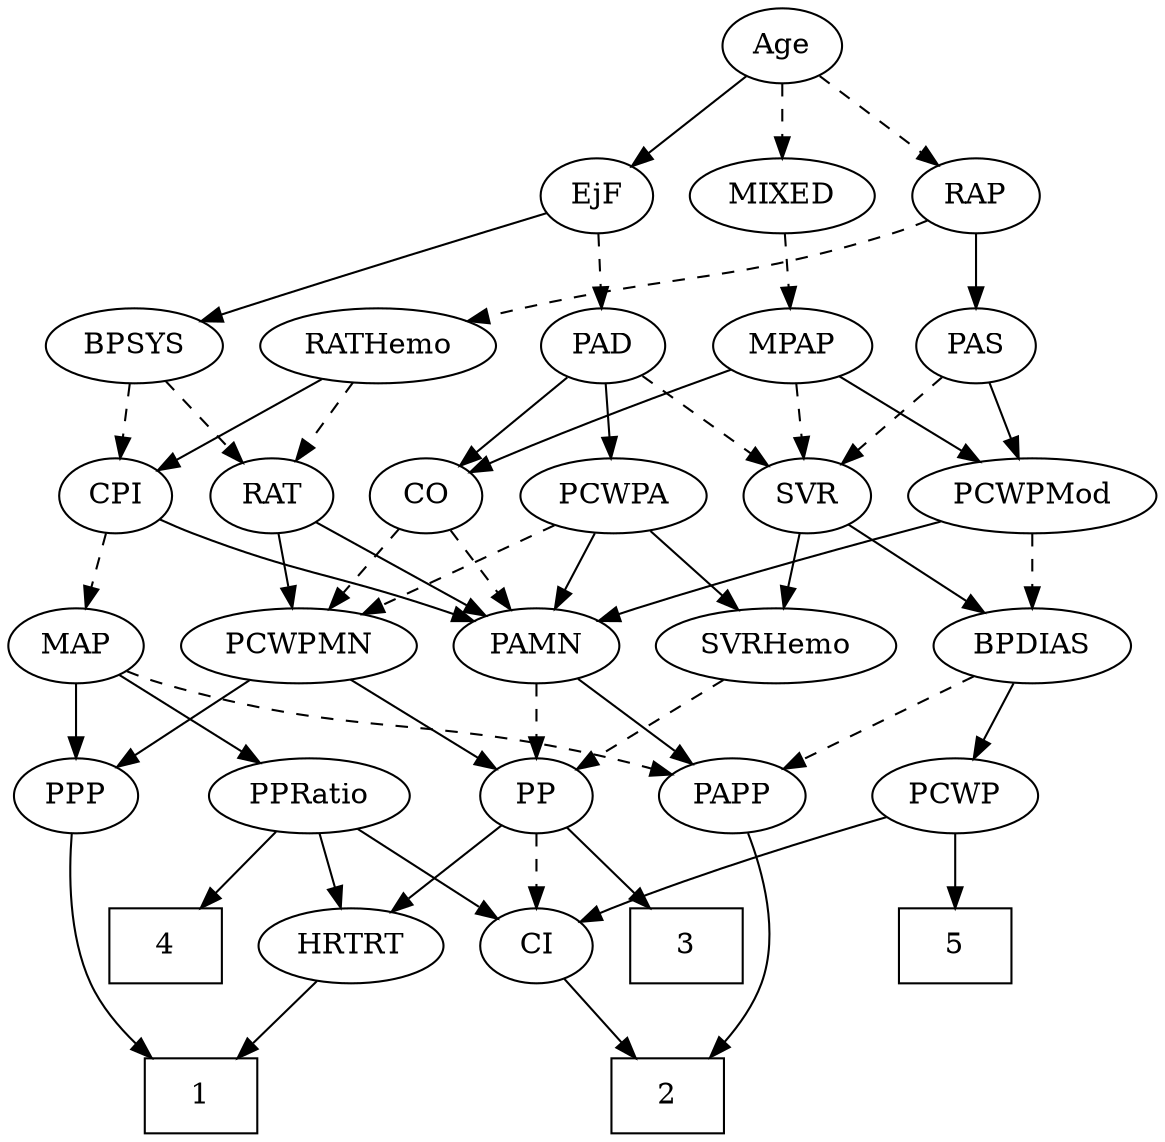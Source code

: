 strict digraph {
	graph [bb="0,0,501.69,540"];
	node [label="\N"];
	1	[height=0.5,
		pos="421,18",
		shape=box,
		width=0.75];
	2	[height=0.5,
		pos="167,18",
		shape=box,
		width=0.75];
	3	[height=0.5,
		pos="266,90",
		shape=box,
		width=0.75];
	4	[height=0.5,
		pos="436,90",
		shape=box,
		width=0.75];
	5	[height=0.5,
		pos="67.995,90",
		shape=box,
		width=0.75];
	Age	[height=0.5,
		pos="246,522",
		width=0.75];
	EjF	[height=0.5,
		pos="319,450",
		width=0.75];
	Age -> EjF	[pos="e,304.24,465.14 260.77,506.83 271.16,496.87 285.24,483.37 296.95,472.14",
		style=solid];
	RAP	[height=0.5,
		pos="246,450",
		width=0.77632];
	Age -> RAP	[pos="e,246,468.1 246,503.7 246,495.98 246,486.71 246,478.11",
		style=dashed];
	MIXED	[height=0.5,
		pos="160,450",
		width=1.1193];
	Age -> MIXED	[pos="e,178.62,466.16 229.41,507.5 217.25,497.61 200.49,483.96 186.49,472.56",
		style=dashed];
	BPSYS	[height=0.5,
		pos="464,378",
		width=1.0471];
	EjF -> BPSYS	[pos="e,438.35,391.38 340.39,438.67 363.72,427.41 401.4,409.22 429.04,395.88",
		style=solid];
	PAD	[height=0.5,
		pos="248,378",
		width=0.79437];
	EjF -> PAD	[pos="e,262.69,393.49 304.28,434.5 294.38,424.73 281.15,411.69 270.01,400.7",
		style=dashed];
	PAS	[height=0.5,
		pos="79.995,378",
		width=0.75];
	RAP -> PAS	[pos="e,101.2,389.32 224.18,438.71 219.22,436.44 213.94,434.09 209,432 168.17,414.74 156.73,413.47 116,396 114.19,395.22 112.33,394.41 \
110.47,393.57",
		style=solid];
	RATHemo	[height=0.5,
		pos="359,378",
		width=1.3721];
	RAP -> RATHemo	[pos="e,335.12,393.79 265.42,436.97 282.17,426.59 306.69,411.4 326.43,399.17",
		style=dashed];
	MPAP	[height=0.5,
		pos="160,378",
		width=0.97491];
	MIXED -> MPAP	[pos="e,160,396.1 160,431.7 160,423.98 160,414.71 160,406.11",
		style=dashed];
	CO	[height=0.5,
		pos="325,306",
		width=0.75];
	MPAP -> CO	[pos="e,303.76,317.25 187.35,366.24 213.58,355.8 254.22,339.34 289,324 290.8,323.2 292.64,322.38 294.5,321.53",
		style=solid];
	SVR	[height=0.5,
		pos="150,306",
		width=0.77632];
	MPAP -> SVR	[pos="e,152.44,324.1 157.52,359.7 156.42,351.98 155.1,342.71 153.87,334.11",
		style=dashed];
	PCWPMod	[height=0.5,
		pos="51.995,306",
		width=1.4443];
	MPAP -> PCWPMod	[pos="e,75.38,322.16 139.17,363.5 123.47,353.33 101.67,339.2 83.795,327.61",
		style=solid];
	CPI	[height=0.5,
		pos="469,306",
		width=0.75];
	BPSYS -> CPI	[pos="e,467.77,324.1 465.23,359.7 465.78,351.98 466.44,342.71 467.06,334.11",
		style=dashed];
	RAT	[height=0.5,
		pos="397,306",
		width=0.75827];
	BPSYS -> RAT	[pos="e,411.22,321.86 448.79,361.12 439.81,351.73 428.29,339.7 418.4,329.36",
		style=dashed];
	PAD -> CO	[pos="e,309.7,320.91 263.58,362.83 274.61,352.81 289.59,339.19 301.99,327.92",
		style=solid];
	PAD -> SVR	[pos="e,168.01,319.87 229.56,363.83 214.55,353.11 193.16,337.83 176.34,325.82",
		style=dashed];
	PCWPA	[height=0.5,
		pos="238,306",
		width=1.1555];
	PAD -> PCWPA	[pos="e,240.46,324.28 245.57,360.05 244.47,352.35 243.14,343.03 241.9,334.36",
		style=solid];
	PAMN	[height=0.5,
		pos="266,234",
		width=1.011];
	CO -> PAMN	[pos="e,279.59,251.13 312.19,289.81 304.6,280.8 294.8,269.18 286.19,258.95",
		style=dashed];
	PCWPMN	[height=0.5,
		pos="370,234",
		width=1.3902];
	CO -> PCWPMN	[pos="e,359.2,251.8 335.21,289.12 340.69,280.59 347.57,269.89 353.76,260.25",
		style=dashed];
	PAS -> SVR	[pos="e,135.51,321.49 94.499,362.5 104.26,352.73 117.31,339.69 128.3,328.7",
		style=dashed];
	PAS -> PCWPMod	[pos="e,58.778,323.96 73.36,360.41 70.129,352.34 66.168,342.43 62.537,333.35",
		style=solid];
	PP	[height=0.5,
		pos="266,162",
		width=0.75];
	PAMN -> PP	[pos="e,266,180.1 266,215.7 266,207.98 266,198.71 266,190.11",
		style=dashed];
	PAPP	[height=0.5,
		pos="171,162",
		width=0.88464];
	PAMN -> PAPP	[pos="e,189.68,176.77 246.31,218.5 232.28,208.16 213.25,194.13 197.83,182.77",
		style=solid];
	RATHemo -> CPI	[pos="e,450.18,318.97 382.59,361.98 399.8,351.04 423.16,336.17 441.26,324.65",
		style=solid];
	RATHemo -> RAT	[pos="e,388.14,323.31 368.19,360.05 372.74,351.68 378.32,341.4 383.35,332.13",
		style=dashed];
	CPI -> PAMN	[pos="e,293.97,245.93 447.91,294.38 443.07,292.13 437.9,289.87 433,288 380.17,267.87 364.59,270 311,252 308.57,251.19 306.08,250.32 303.58,\
249.43",
		style=solid];
	MAP	[height=0.5,
		pos="469,234",
		width=0.84854];
	CPI -> MAP	[pos="e,469,252.1 469,287.7 469,279.98 469,270.71 469,262.11",
		style=dashed];
	RAT -> PAMN	[pos="e,289.87,247.76 376.53,294.06 355.73,282.95 323.18,265.56 298.78,252.52",
		style=solid];
	RAT -> PCWPMN	[pos="e,376.54,251.96 390.6,288.41 387.48,280.34 383.66,270.43 380.16,261.35",
		style=solid];
	SVRHemo	[height=0.5,
		pos="162,234",
		width=1.3902];
	SVR -> SVRHemo	[pos="e,159.03,252.28 152.9,288.05 154.22,280.35 155.82,271.03 157.3,262.36",
		style=solid];
	BPDIAS	[height=0.5,
		pos="51.995,234",
		width=1.1735];
	SVR -> BPDIAS	[pos="e,72.917,249.94 132.02,292.16 117.81,282.01 97.685,267.64 81.173,255.84",
		style=solid];
	PCWPMod -> PAMN	[pos="e,238,245.86 90.122,293.72 124.51,283.39 176.38,267.41 221,252 223.41,251.17 225.9,250.29 228.39,249.39",
		style=solid];
	PCWPMod -> BPDIAS	[pos="e,51.995,252.1 51.995,287.7 51.995,279.98 51.995,270.71 51.995,262.11",
		style=dashed];
	PCWPA -> PAMN	[pos="e,259.28,251.79 244.77,288.05 248.01,279.97 251.95,270.12 255.55,261.11",
		style=solid];
	PCWPA -> PCWPMN	[pos="e,342.8,249.42 263.45,291.5 283.46,280.89 311.6,265.96 333.94,254.12",
		style=dashed];
	PCWPA -> SVRHemo	[pos="e,179.34,250.98 221.13,289.46 211.04,280.17 198.03,268.19 186.79,257.83",
		style=solid];
	PCWPMN -> PP	[pos="e,284.36,175.36 347.43,217.81 331.35,206.99 309.68,192.4 292.74,181",
		style=solid];
	PPP	[height=0.5,
		pos="469,162",
		width=0.75];
	PCWPMN -> PPP	[pos="e,451.05,175.69 391.97,217.46 406.96,206.86 426.9,192.76 442.74,181.57",
		style=solid];
	SVRHemo -> PP	[pos="e,247.63,175.36 184.56,217.81 200.64,206.99 222.31,192.4 239.25,181",
		style=dashed];
	PCWP	[height=0.5,
		pos="67.995,162",
		width=0.97491];
	BPDIAS -> PCWP	[pos="e,64.047,180.28 55.869,216.05 57.65,208.26 59.808,198.82 61.806,190.08",
		style=solid];
	BPDIAS -> PAPP	[pos="e,149.64,175.56 75.791,219 94.495,208 120.67,192.6 140.84,180.74",
		style=dashed];
	MAP -> PPP	[pos="e,469,180.1 469,215.7 469,207.98 469,198.71 469,190.11",
		style=solid];
	PPRatio	[height=0.5,
		pos="368,162",
		width=1.1013];
	MAP -> PPRatio	[pos="e,389,177.56 450,219.83 435.21,209.58 414.41,195.17 397.46,183.42",
		style=solid];
	MAP -> PAPP	[pos="e,198.16,171.45 445.63,222.04 440.25,219.81 434.49,217.64 429,216 342.88,190.26 317.51,200.47 230,180 222.79,178.31 215.15,176.29 \
207.84,174.24",
		style=dashed];
	PP -> 3	[pos="e,266,108.1 266,143.7 266,135.98 266,126.71 266,118.11",
		style=solid];
	CI	[height=0.5,
		pos="194,90",
		width=0.75];
	PP -> CI	[pos="e,208.79,105.38 251.43,146.83 241.25,136.94 227.47,123.55 215.96,112.36",
		style=dashed];
	HRTRT	[height=0.5,
		pos="351,90",
		width=1.1013];
	PP -> HRTRT	[pos="e,332.59,106.16 282.38,147.5 294.4,137.61 310.97,123.96 324.81,112.56",
		style=solid];
	PPP -> 1	[pos="e,444.3,36.181 473.48,144.23 477.53,125.79 481.53,95.66 472,72 467.65,61.209 459.93,51.386 451.8,43.209",
		style=solid];
	PPRatio -> 4	[pos="e,419.2,108.29 383.43,145.12 391.92,136.37 402.64,125.33 412.19,115.51",
		style=solid];
	PPRatio -> CI	[pos="e,215.2,101.33 337.86,150.16 309.72,139.87 266.69,123.69 230,108 228.18,107.23 226.33,106.41 224.46,105.58",
		style=solid];
	PPRatio -> HRTRT	[pos="e,355.19,108.28 363.88,144.05 361.99,136.26 359.69,126.82 357.57,118.08",
		style=solid];
	PCWP -> 5	[pos="e,67.995,108.1 67.995,143.7 67.995,135.98 67.995,126.71 67.995,118.11",
		style=solid];
	PCWP -> CI	[pos="e,173.94,102.14 91.106,148.16 111.96,136.57 142.72,119.48 165.18,107.01",
		style=solid];
	CI -> 2	[pos="e,173.72,36.447 187.6,72.411 184.56,64.539 180.85,54.929 177.43,46.042",
		style=solid];
	PAPP -> 2	[pos="e,163.03,36.084 165.72,144.01 162.8,133.7 159.47,120.23 158,108 155.5,87.316 158.09,63.869 161.12,46.235",
		style=solid];
	HRTRT -> 1	[pos="e,403.7,36.292 366.88,73.116 375.62,64.373 386.66,53.334 396.49,43.51",
		style=solid];
}

